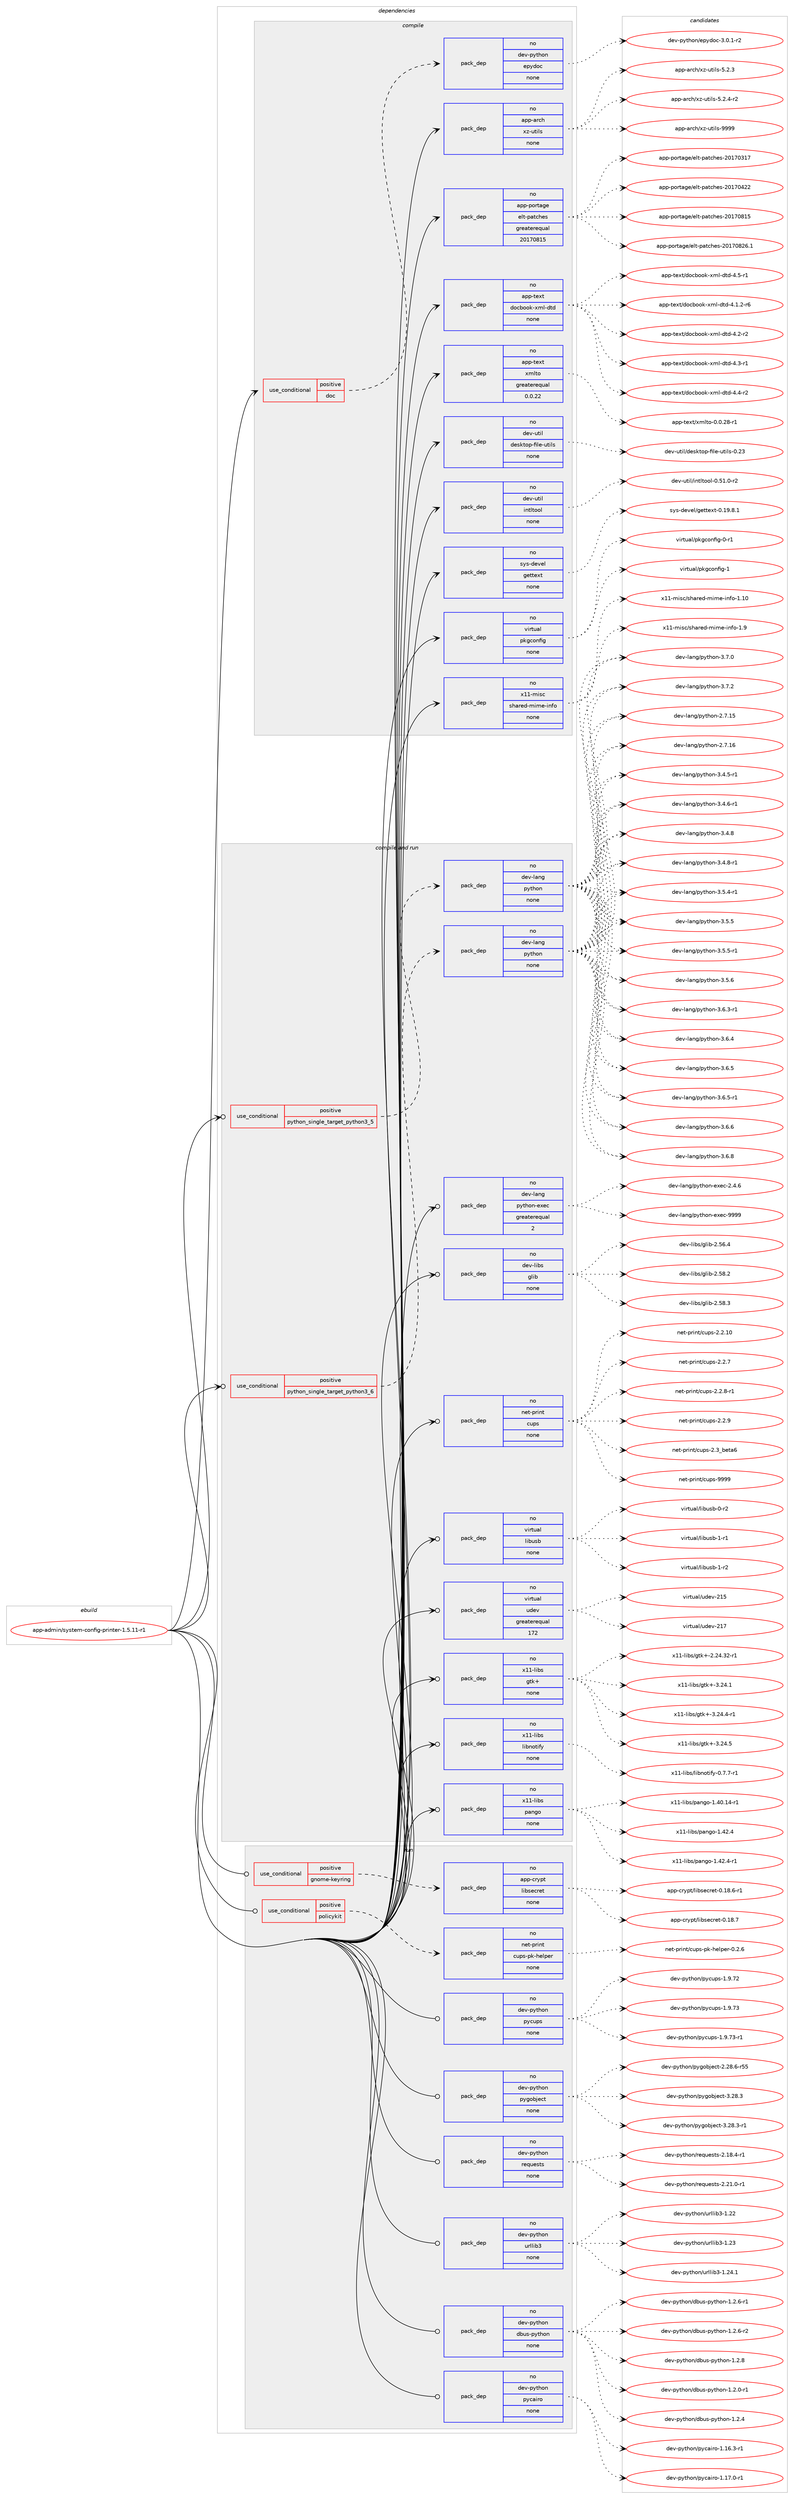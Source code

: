 digraph prolog {

# *************
# Graph options
# *************

newrank=true;
concentrate=true;
compound=true;
graph [rankdir=LR,fontname=Helvetica,fontsize=10,ranksep=1.5];#, ranksep=2.5, nodesep=0.2];
edge  [arrowhead=vee];
node  [fontname=Helvetica,fontsize=10];

# **********
# The ebuild
# **********

subgraph cluster_leftcol {
color=gray;
rank=same;
label=<<i>ebuild</i>>;
id [label="app-admin/system-config-printer-1.5.11-r1", color=red, width=4, href="../app-admin/system-config-printer-1.5.11-r1.svg"];
}

# ****************
# The dependencies
# ****************

subgraph cluster_midcol {
color=gray;
label=<<i>dependencies</i>>;
subgraph cluster_compile {
fillcolor="#eeeeee";
style=filled;
label=<<i>compile</i>>;
subgraph cond346171 {
dependency1269928 [label=<<TABLE BORDER="0" CELLBORDER="1" CELLSPACING="0" CELLPADDING="4"><TR><TD ROWSPAN="3" CELLPADDING="10">use_conditional</TD></TR><TR><TD>positive</TD></TR><TR><TD>doc</TD></TR></TABLE>>, shape=none, color=red];
subgraph pack904075 {
dependency1269929 [label=<<TABLE BORDER="0" CELLBORDER="1" CELLSPACING="0" CELLPADDING="4" WIDTH="220"><TR><TD ROWSPAN="6" CELLPADDING="30">pack_dep</TD></TR><TR><TD WIDTH="110">no</TD></TR><TR><TD>dev-python</TD></TR><TR><TD>epydoc</TD></TR><TR><TD>none</TD></TR><TR><TD></TD></TR></TABLE>>, shape=none, color=blue];
}
dependency1269928:e -> dependency1269929:w [weight=20,style="dashed",arrowhead="vee"];
}
id:e -> dependency1269928:w [weight=20,style="solid",arrowhead="vee"];
subgraph pack904076 {
dependency1269930 [label=<<TABLE BORDER="0" CELLBORDER="1" CELLSPACING="0" CELLPADDING="4" WIDTH="220"><TR><TD ROWSPAN="6" CELLPADDING="30">pack_dep</TD></TR><TR><TD WIDTH="110">no</TD></TR><TR><TD>app-arch</TD></TR><TR><TD>xz-utils</TD></TR><TR><TD>none</TD></TR><TR><TD></TD></TR></TABLE>>, shape=none, color=blue];
}
id:e -> dependency1269930:w [weight=20,style="solid",arrowhead="vee"];
subgraph pack904077 {
dependency1269931 [label=<<TABLE BORDER="0" CELLBORDER="1" CELLSPACING="0" CELLPADDING="4" WIDTH="220"><TR><TD ROWSPAN="6" CELLPADDING="30">pack_dep</TD></TR><TR><TD WIDTH="110">no</TD></TR><TR><TD>app-portage</TD></TR><TR><TD>elt-patches</TD></TR><TR><TD>greaterequal</TD></TR><TR><TD>20170815</TD></TR></TABLE>>, shape=none, color=blue];
}
id:e -> dependency1269931:w [weight=20,style="solid",arrowhead="vee"];
subgraph pack904078 {
dependency1269932 [label=<<TABLE BORDER="0" CELLBORDER="1" CELLSPACING="0" CELLPADDING="4" WIDTH="220"><TR><TD ROWSPAN="6" CELLPADDING="30">pack_dep</TD></TR><TR><TD WIDTH="110">no</TD></TR><TR><TD>app-text</TD></TR><TR><TD>docbook-xml-dtd</TD></TR><TR><TD>none</TD></TR><TR><TD></TD></TR></TABLE>>, shape=none, color=blue];
}
id:e -> dependency1269932:w [weight=20,style="solid",arrowhead="vee"];
subgraph pack904079 {
dependency1269933 [label=<<TABLE BORDER="0" CELLBORDER="1" CELLSPACING="0" CELLPADDING="4" WIDTH="220"><TR><TD ROWSPAN="6" CELLPADDING="30">pack_dep</TD></TR><TR><TD WIDTH="110">no</TD></TR><TR><TD>app-text</TD></TR><TR><TD>xmlto</TD></TR><TR><TD>greaterequal</TD></TR><TR><TD>0.0.22</TD></TR></TABLE>>, shape=none, color=blue];
}
id:e -> dependency1269933:w [weight=20,style="solid",arrowhead="vee"];
subgraph pack904080 {
dependency1269934 [label=<<TABLE BORDER="0" CELLBORDER="1" CELLSPACING="0" CELLPADDING="4" WIDTH="220"><TR><TD ROWSPAN="6" CELLPADDING="30">pack_dep</TD></TR><TR><TD WIDTH="110">no</TD></TR><TR><TD>dev-util</TD></TR><TR><TD>desktop-file-utils</TD></TR><TR><TD>none</TD></TR><TR><TD></TD></TR></TABLE>>, shape=none, color=blue];
}
id:e -> dependency1269934:w [weight=20,style="solid",arrowhead="vee"];
subgraph pack904081 {
dependency1269935 [label=<<TABLE BORDER="0" CELLBORDER="1" CELLSPACING="0" CELLPADDING="4" WIDTH="220"><TR><TD ROWSPAN="6" CELLPADDING="30">pack_dep</TD></TR><TR><TD WIDTH="110">no</TD></TR><TR><TD>dev-util</TD></TR><TR><TD>intltool</TD></TR><TR><TD>none</TD></TR><TR><TD></TD></TR></TABLE>>, shape=none, color=blue];
}
id:e -> dependency1269935:w [weight=20,style="solid",arrowhead="vee"];
subgraph pack904082 {
dependency1269936 [label=<<TABLE BORDER="0" CELLBORDER="1" CELLSPACING="0" CELLPADDING="4" WIDTH="220"><TR><TD ROWSPAN="6" CELLPADDING="30">pack_dep</TD></TR><TR><TD WIDTH="110">no</TD></TR><TR><TD>sys-devel</TD></TR><TR><TD>gettext</TD></TR><TR><TD>none</TD></TR><TR><TD></TD></TR></TABLE>>, shape=none, color=blue];
}
id:e -> dependency1269936:w [weight=20,style="solid",arrowhead="vee"];
subgraph pack904083 {
dependency1269937 [label=<<TABLE BORDER="0" CELLBORDER="1" CELLSPACING="0" CELLPADDING="4" WIDTH="220"><TR><TD ROWSPAN="6" CELLPADDING="30">pack_dep</TD></TR><TR><TD WIDTH="110">no</TD></TR><TR><TD>virtual</TD></TR><TR><TD>pkgconfig</TD></TR><TR><TD>none</TD></TR><TR><TD></TD></TR></TABLE>>, shape=none, color=blue];
}
id:e -> dependency1269937:w [weight=20,style="solid",arrowhead="vee"];
subgraph pack904084 {
dependency1269938 [label=<<TABLE BORDER="0" CELLBORDER="1" CELLSPACING="0" CELLPADDING="4" WIDTH="220"><TR><TD ROWSPAN="6" CELLPADDING="30">pack_dep</TD></TR><TR><TD WIDTH="110">no</TD></TR><TR><TD>x11-misc</TD></TR><TR><TD>shared-mime-info</TD></TR><TR><TD>none</TD></TR><TR><TD></TD></TR></TABLE>>, shape=none, color=blue];
}
id:e -> dependency1269938:w [weight=20,style="solid",arrowhead="vee"];
}
subgraph cluster_compileandrun {
fillcolor="#eeeeee";
style=filled;
label=<<i>compile and run</i>>;
subgraph cond346172 {
dependency1269939 [label=<<TABLE BORDER="0" CELLBORDER="1" CELLSPACING="0" CELLPADDING="4"><TR><TD ROWSPAN="3" CELLPADDING="10">use_conditional</TD></TR><TR><TD>positive</TD></TR><TR><TD>python_single_target_python3_5</TD></TR></TABLE>>, shape=none, color=red];
subgraph pack904085 {
dependency1269940 [label=<<TABLE BORDER="0" CELLBORDER="1" CELLSPACING="0" CELLPADDING="4" WIDTH="220"><TR><TD ROWSPAN="6" CELLPADDING="30">pack_dep</TD></TR><TR><TD WIDTH="110">no</TD></TR><TR><TD>dev-lang</TD></TR><TR><TD>python</TD></TR><TR><TD>none</TD></TR><TR><TD></TD></TR></TABLE>>, shape=none, color=blue];
}
dependency1269939:e -> dependency1269940:w [weight=20,style="dashed",arrowhead="vee"];
}
id:e -> dependency1269939:w [weight=20,style="solid",arrowhead="odotvee"];
subgraph cond346173 {
dependency1269941 [label=<<TABLE BORDER="0" CELLBORDER="1" CELLSPACING="0" CELLPADDING="4"><TR><TD ROWSPAN="3" CELLPADDING="10">use_conditional</TD></TR><TR><TD>positive</TD></TR><TR><TD>python_single_target_python3_6</TD></TR></TABLE>>, shape=none, color=red];
subgraph pack904086 {
dependency1269942 [label=<<TABLE BORDER="0" CELLBORDER="1" CELLSPACING="0" CELLPADDING="4" WIDTH="220"><TR><TD ROWSPAN="6" CELLPADDING="30">pack_dep</TD></TR><TR><TD WIDTH="110">no</TD></TR><TR><TD>dev-lang</TD></TR><TR><TD>python</TD></TR><TR><TD>none</TD></TR><TR><TD></TD></TR></TABLE>>, shape=none, color=blue];
}
dependency1269941:e -> dependency1269942:w [weight=20,style="dashed",arrowhead="vee"];
}
id:e -> dependency1269941:w [weight=20,style="solid",arrowhead="odotvee"];
subgraph pack904087 {
dependency1269943 [label=<<TABLE BORDER="0" CELLBORDER="1" CELLSPACING="0" CELLPADDING="4" WIDTH="220"><TR><TD ROWSPAN="6" CELLPADDING="30">pack_dep</TD></TR><TR><TD WIDTH="110">no</TD></TR><TR><TD>dev-lang</TD></TR><TR><TD>python-exec</TD></TR><TR><TD>greaterequal</TD></TR><TR><TD>2</TD></TR></TABLE>>, shape=none, color=blue];
}
id:e -> dependency1269943:w [weight=20,style="solid",arrowhead="odotvee"];
subgraph pack904088 {
dependency1269944 [label=<<TABLE BORDER="0" CELLBORDER="1" CELLSPACING="0" CELLPADDING="4" WIDTH="220"><TR><TD ROWSPAN="6" CELLPADDING="30">pack_dep</TD></TR><TR><TD WIDTH="110">no</TD></TR><TR><TD>dev-libs</TD></TR><TR><TD>glib</TD></TR><TR><TD>none</TD></TR><TR><TD></TD></TR></TABLE>>, shape=none, color=blue];
}
id:e -> dependency1269944:w [weight=20,style="solid",arrowhead="odotvee"];
subgraph pack904089 {
dependency1269945 [label=<<TABLE BORDER="0" CELLBORDER="1" CELLSPACING="0" CELLPADDING="4" WIDTH="220"><TR><TD ROWSPAN="6" CELLPADDING="30">pack_dep</TD></TR><TR><TD WIDTH="110">no</TD></TR><TR><TD>net-print</TD></TR><TR><TD>cups</TD></TR><TR><TD>none</TD></TR><TR><TD></TD></TR></TABLE>>, shape=none, color=blue];
}
id:e -> dependency1269945:w [weight=20,style="solid",arrowhead="odotvee"];
subgraph pack904090 {
dependency1269946 [label=<<TABLE BORDER="0" CELLBORDER="1" CELLSPACING="0" CELLPADDING="4" WIDTH="220"><TR><TD ROWSPAN="6" CELLPADDING="30">pack_dep</TD></TR><TR><TD WIDTH="110">no</TD></TR><TR><TD>virtual</TD></TR><TR><TD>libusb</TD></TR><TR><TD>none</TD></TR><TR><TD></TD></TR></TABLE>>, shape=none, color=blue];
}
id:e -> dependency1269946:w [weight=20,style="solid",arrowhead="odotvee"];
subgraph pack904091 {
dependency1269947 [label=<<TABLE BORDER="0" CELLBORDER="1" CELLSPACING="0" CELLPADDING="4" WIDTH="220"><TR><TD ROWSPAN="6" CELLPADDING="30">pack_dep</TD></TR><TR><TD WIDTH="110">no</TD></TR><TR><TD>virtual</TD></TR><TR><TD>udev</TD></TR><TR><TD>greaterequal</TD></TR><TR><TD>172</TD></TR></TABLE>>, shape=none, color=blue];
}
id:e -> dependency1269947:w [weight=20,style="solid",arrowhead="odotvee"];
subgraph pack904092 {
dependency1269948 [label=<<TABLE BORDER="0" CELLBORDER="1" CELLSPACING="0" CELLPADDING="4" WIDTH="220"><TR><TD ROWSPAN="6" CELLPADDING="30">pack_dep</TD></TR><TR><TD WIDTH="110">no</TD></TR><TR><TD>x11-libs</TD></TR><TR><TD>gtk+</TD></TR><TR><TD>none</TD></TR><TR><TD></TD></TR></TABLE>>, shape=none, color=blue];
}
id:e -> dependency1269948:w [weight=20,style="solid",arrowhead="odotvee"];
subgraph pack904093 {
dependency1269949 [label=<<TABLE BORDER="0" CELLBORDER="1" CELLSPACING="0" CELLPADDING="4" WIDTH="220"><TR><TD ROWSPAN="6" CELLPADDING="30">pack_dep</TD></TR><TR><TD WIDTH="110">no</TD></TR><TR><TD>x11-libs</TD></TR><TR><TD>libnotify</TD></TR><TR><TD>none</TD></TR><TR><TD></TD></TR></TABLE>>, shape=none, color=blue];
}
id:e -> dependency1269949:w [weight=20,style="solid",arrowhead="odotvee"];
subgraph pack904094 {
dependency1269950 [label=<<TABLE BORDER="0" CELLBORDER="1" CELLSPACING="0" CELLPADDING="4" WIDTH="220"><TR><TD ROWSPAN="6" CELLPADDING="30">pack_dep</TD></TR><TR><TD WIDTH="110">no</TD></TR><TR><TD>x11-libs</TD></TR><TR><TD>pango</TD></TR><TR><TD>none</TD></TR><TR><TD></TD></TR></TABLE>>, shape=none, color=blue];
}
id:e -> dependency1269950:w [weight=20,style="solid",arrowhead="odotvee"];
}
subgraph cluster_run {
fillcolor="#eeeeee";
style=filled;
label=<<i>run</i>>;
subgraph cond346174 {
dependency1269951 [label=<<TABLE BORDER="0" CELLBORDER="1" CELLSPACING="0" CELLPADDING="4"><TR><TD ROWSPAN="3" CELLPADDING="10">use_conditional</TD></TR><TR><TD>positive</TD></TR><TR><TD>gnome-keyring</TD></TR></TABLE>>, shape=none, color=red];
subgraph pack904095 {
dependency1269952 [label=<<TABLE BORDER="0" CELLBORDER="1" CELLSPACING="0" CELLPADDING="4" WIDTH="220"><TR><TD ROWSPAN="6" CELLPADDING="30">pack_dep</TD></TR><TR><TD WIDTH="110">no</TD></TR><TR><TD>app-crypt</TD></TR><TR><TD>libsecret</TD></TR><TR><TD>none</TD></TR><TR><TD></TD></TR></TABLE>>, shape=none, color=blue];
}
dependency1269951:e -> dependency1269952:w [weight=20,style="dashed",arrowhead="vee"];
}
id:e -> dependency1269951:w [weight=20,style="solid",arrowhead="odot"];
subgraph cond346175 {
dependency1269953 [label=<<TABLE BORDER="0" CELLBORDER="1" CELLSPACING="0" CELLPADDING="4"><TR><TD ROWSPAN="3" CELLPADDING="10">use_conditional</TD></TR><TR><TD>positive</TD></TR><TR><TD>policykit</TD></TR></TABLE>>, shape=none, color=red];
subgraph pack904096 {
dependency1269954 [label=<<TABLE BORDER="0" CELLBORDER="1" CELLSPACING="0" CELLPADDING="4" WIDTH="220"><TR><TD ROWSPAN="6" CELLPADDING="30">pack_dep</TD></TR><TR><TD WIDTH="110">no</TD></TR><TR><TD>net-print</TD></TR><TR><TD>cups-pk-helper</TD></TR><TR><TD>none</TD></TR><TR><TD></TD></TR></TABLE>>, shape=none, color=blue];
}
dependency1269953:e -> dependency1269954:w [weight=20,style="dashed",arrowhead="vee"];
}
id:e -> dependency1269953:w [weight=20,style="solid",arrowhead="odot"];
subgraph pack904097 {
dependency1269955 [label=<<TABLE BORDER="0" CELLBORDER="1" CELLSPACING="0" CELLPADDING="4" WIDTH="220"><TR><TD ROWSPAN="6" CELLPADDING="30">pack_dep</TD></TR><TR><TD WIDTH="110">no</TD></TR><TR><TD>dev-python</TD></TR><TR><TD>dbus-python</TD></TR><TR><TD>none</TD></TR><TR><TD></TD></TR></TABLE>>, shape=none, color=blue];
}
id:e -> dependency1269955:w [weight=20,style="solid",arrowhead="odot"];
subgraph pack904098 {
dependency1269956 [label=<<TABLE BORDER="0" CELLBORDER="1" CELLSPACING="0" CELLPADDING="4" WIDTH="220"><TR><TD ROWSPAN="6" CELLPADDING="30">pack_dep</TD></TR><TR><TD WIDTH="110">no</TD></TR><TR><TD>dev-python</TD></TR><TR><TD>pycairo</TD></TR><TR><TD>none</TD></TR><TR><TD></TD></TR></TABLE>>, shape=none, color=blue];
}
id:e -> dependency1269956:w [weight=20,style="solid",arrowhead="odot"];
subgraph pack904099 {
dependency1269957 [label=<<TABLE BORDER="0" CELLBORDER="1" CELLSPACING="0" CELLPADDING="4" WIDTH="220"><TR><TD ROWSPAN="6" CELLPADDING="30">pack_dep</TD></TR><TR><TD WIDTH="110">no</TD></TR><TR><TD>dev-python</TD></TR><TR><TD>pycups</TD></TR><TR><TD>none</TD></TR><TR><TD></TD></TR></TABLE>>, shape=none, color=blue];
}
id:e -> dependency1269957:w [weight=20,style="solid",arrowhead="odot"];
subgraph pack904100 {
dependency1269958 [label=<<TABLE BORDER="0" CELLBORDER="1" CELLSPACING="0" CELLPADDING="4" WIDTH="220"><TR><TD ROWSPAN="6" CELLPADDING="30">pack_dep</TD></TR><TR><TD WIDTH="110">no</TD></TR><TR><TD>dev-python</TD></TR><TR><TD>pygobject</TD></TR><TR><TD>none</TD></TR><TR><TD></TD></TR></TABLE>>, shape=none, color=blue];
}
id:e -> dependency1269958:w [weight=20,style="solid",arrowhead="odot"];
subgraph pack904101 {
dependency1269959 [label=<<TABLE BORDER="0" CELLBORDER="1" CELLSPACING="0" CELLPADDING="4" WIDTH="220"><TR><TD ROWSPAN="6" CELLPADDING="30">pack_dep</TD></TR><TR><TD WIDTH="110">no</TD></TR><TR><TD>dev-python</TD></TR><TR><TD>requests</TD></TR><TR><TD>none</TD></TR><TR><TD></TD></TR></TABLE>>, shape=none, color=blue];
}
id:e -> dependency1269959:w [weight=20,style="solid",arrowhead="odot"];
subgraph pack904102 {
dependency1269960 [label=<<TABLE BORDER="0" CELLBORDER="1" CELLSPACING="0" CELLPADDING="4" WIDTH="220"><TR><TD ROWSPAN="6" CELLPADDING="30">pack_dep</TD></TR><TR><TD WIDTH="110">no</TD></TR><TR><TD>dev-python</TD></TR><TR><TD>urllib3</TD></TR><TR><TD>none</TD></TR><TR><TD></TD></TR></TABLE>>, shape=none, color=blue];
}
id:e -> dependency1269960:w [weight=20,style="solid",arrowhead="odot"];
}
}

# **************
# The candidates
# **************

subgraph cluster_choices {
rank=same;
color=gray;
label=<<i>candidates</i>>;

subgraph choice904075 {
color=black;
nodesep=1;
choice1001011184511212111610411111047101112121100111994551464846494511450 [label="dev-python/epydoc-3.0.1-r2", color=red, width=4,href="../dev-python/epydoc-3.0.1-r2.svg"];
dependency1269929:e -> choice1001011184511212111610411111047101112121100111994551464846494511450:w [style=dotted,weight="100"];
}
subgraph choice904076 {
color=black;
nodesep=1;
choice971121124597114991044712012245117116105108115455346504651 [label="app-arch/xz-utils-5.2.3", color=red, width=4,href="../app-arch/xz-utils-5.2.3.svg"];
choice9711211245971149910447120122451171161051081154553465046524511450 [label="app-arch/xz-utils-5.2.4-r2", color=red, width=4,href="../app-arch/xz-utils-5.2.4-r2.svg"];
choice9711211245971149910447120122451171161051081154557575757 [label="app-arch/xz-utils-9999", color=red, width=4,href="../app-arch/xz-utils-9999.svg"];
dependency1269930:e -> choice971121124597114991044712012245117116105108115455346504651:w [style=dotted,weight="100"];
dependency1269930:e -> choice9711211245971149910447120122451171161051081154553465046524511450:w [style=dotted,weight="100"];
dependency1269930:e -> choice9711211245971149910447120122451171161051081154557575757:w [style=dotted,weight="100"];
}
subgraph choice904077 {
color=black;
nodesep=1;
choice97112112451121111141169710310147101108116451129711699104101115455048495548514955 [label="app-portage/elt-patches-20170317", color=red, width=4,href="../app-portage/elt-patches-20170317.svg"];
choice97112112451121111141169710310147101108116451129711699104101115455048495548525050 [label="app-portage/elt-patches-20170422", color=red, width=4,href="../app-portage/elt-patches-20170422.svg"];
choice97112112451121111141169710310147101108116451129711699104101115455048495548564953 [label="app-portage/elt-patches-20170815", color=red, width=4,href="../app-portage/elt-patches-20170815.svg"];
choice971121124511211111411697103101471011081164511297116991041011154550484955485650544649 [label="app-portage/elt-patches-20170826.1", color=red, width=4,href="../app-portage/elt-patches-20170826.1.svg"];
dependency1269931:e -> choice97112112451121111141169710310147101108116451129711699104101115455048495548514955:w [style=dotted,weight="100"];
dependency1269931:e -> choice97112112451121111141169710310147101108116451129711699104101115455048495548525050:w [style=dotted,weight="100"];
dependency1269931:e -> choice97112112451121111141169710310147101108116451129711699104101115455048495548564953:w [style=dotted,weight="100"];
dependency1269931:e -> choice971121124511211111411697103101471011081164511297116991041011154550484955485650544649:w [style=dotted,weight="100"];
}
subgraph choice904078 {
color=black;
nodesep=1;
choice971121124511610112011647100111999811111110745120109108451001161004552464946504511454 [label="app-text/docbook-xml-dtd-4.1.2-r6", color=red, width=4,href="../app-text/docbook-xml-dtd-4.1.2-r6.svg"];
choice97112112451161011201164710011199981111111074512010910845100116100455246504511450 [label="app-text/docbook-xml-dtd-4.2-r2", color=red, width=4,href="../app-text/docbook-xml-dtd-4.2-r2.svg"];
choice97112112451161011201164710011199981111111074512010910845100116100455246514511449 [label="app-text/docbook-xml-dtd-4.3-r1", color=red, width=4,href="../app-text/docbook-xml-dtd-4.3-r1.svg"];
choice97112112451161011201164710011199981111111074512010910845100116100455246524511450 [label="app-text/docbook-xml-dtd-4.4-r2", color=red, width=4,href="../app-text/docbook-xml-dtd-4.4-r2.svg"];
choice97112112451161011201164710011199981111111074512010910845100116100455246534511449 [label="app-text/docbook-xml-dtd-4.5-r1", color=red, width=4,href="../app-text/docbook-xml-dtd-4.5-r1.svg"];
dependency1269932:e -> choice971121124511610112011647100111999811111110745120109108451001161004552464946504511454:w [style=dotted,weight="100"];
dependency1269932:e -> choice97112112451161011201164710011199981111111074512010910845100116100455246504511450:w [style=dotted,weight="100"];
dependency1269932:e -> choice97112112451161011201164710011199981111111074512010910845100116100455246514511449:w [style=dotted,weight="100"];
dependency1269932:e -> choice97112112451161011201164710011199981111111074512010910845100116100455246524511450:w [style=dotted,weight="100"];
dependency1269932:e -> choice97112112451161011201164710011199981111111074512010910845100116100455246534511449:w [style=dotted,weight="100"];
}
subgraph choice904079 {
color=black;
nodesep=1;
choice971121124511610112011647120109108116111454846484650564511449 [label="app-text/xmlto-0.0.28-r1", color=red, width=4,href="../app-text/xmlto-0.0.28-r1.svg"];
dependency1269933:e -> choice971121124511610112011647120109108116111454846484650564511449:w [style=dotted,weight="100"];
}
subgraph choice904080 {
color=black;
nodesep=1;
choice100101118451171161051084710010111510711611111245102105108101451171161051081154548465051 [label="dev-util/desktop-file-utils-0.23", color=red, width=4,href="../dev-util/desktop-file-utils-0.23.svg"];
dependency1269934:e -> choice100101118451171161051084710010111510711611111245102105108101451171161051081154548465051:w [style=dotted,weight="100"];
}
subgraph choice904081 {
color=black;
nodesep=1;
choice1001011184511711610510847105110116108116111111108454846534946484511450 [label="dev-util/intltool-0.51.0-r2", color=red, width=4,href="../dev-util/intltool-0.51.0-r2.svg"];
dependency1269935:e -> choice1001011184511711610510847105110116108116111111108454846534946484511450:w [style=dotted,weight="100"];
}
subgraph choice904082 {
color=black;
nodesep=1;
choice1151211154510010111810110847103101116116101120116454846495746564649 [label="sys-devel/gettext-0.19.8.1", color=red, width=4,href="../sys-devel/gettext-0.19.8.1.svg"];
dependency1269936:e -> choice1151211154510010111810110847103101116116101120116454846495746564649:w [style=dotted,weight="100"];
}
subgraph choice904083 {
color=black;
nodesep=1;
choice11810511411611797108471121071039911111010210510345484511449 [label="virtual/pkgconfig-0-r1", color=red, width=4,href="../virtual/pkgconfig-0-r1.svg"];
choice1181051141161179710847112107103991111101021051034549 [label="virtual/pkgconfig-1", color=red, width=4,href="../virtual/pkgconfig-1.svg"];
dependency1269937:e -> choice11810511411611797108471121071039911111010210510345484511449:w [style=dotted,weight="100"];
dependency1269937:e -> choice1181051141161179710847112107103991111101021051034549:w [style=dotted,weight="100"];
}
subgraph choice904084 {
color=black;
nodesep=1;
choice12049494510910511599471151049711410110045109105109101451051101021114549464948 [label="x11-misc/shared-mime-info-1.10", color=red, width=4,href="../x11-misc/shared-mime-info-1.10.svg"];
choice120494945109105115994711510497114101100451091051091014510511010211145494657 [label="x11-misc/shared-mime-info-1.9", color=red, width=4,href="../x11-misc/shared-mime-info-1.9.svg"];
dependency1269938:e -> choice12049494510910511599471151049711410110045109105109101451051101021114549464948:w [style=dotted,weight="100"];
dependency1269938:e -> choice120494945109105115994711510497114101100451091051091014510511010211145494657:w [style=dotted,weight="100"];
}
subgraph choice904085 {
color=black;
nodesep=1;
choice10010111845108971101034711212111610411111045504655464953 [label="dev-lang/python-2.7.15", color=red, width=4,href="../dev-lang/python-2.7.15.svg"];
choice10010111845108971101034711212111610411111045504655464954 [label="dev-lang/python-2.7.16", color=red, width=4,href="../dev-lang/python-2.7.16.svg"];
choice1001011184510897110103471121211161041111104551465246534511449 [label="dev-lang/python-3.4.5-r1", color=red, width=4,href="../dev-lang/python-3.4.5-r1.svg"];
choice1001011184510897110103471121211161041111104551465246544511449 [label="dev-lang/python-3.4.6-r1", color=red, width=4,href="../dev-lang/python-3.4.6-r1.svg"];
choice100101118451089711010347112121116104111110455146524656 [label="dev-lang/python-3.4.8", color=red, width=4,href="../dev-lang/python-3.4.8.svg"];
choice1001011184510897110103471121211161041111104551465246564511449 [label="dev-lang/python-3.4.8-r1", color=red, width=4,href="../dev-lang/python-3.4.8-r1.svg"];
choice1001011184510897110103471121211161041111104551465346524511449 [label="dev-lang/python-3.5.4-r1", color=red, width=4,href="../dev-lang/python-3.5.4-r1.svg"];
choice100101118451089711010347112121116104111110455146534653 [label="dev-lang/python-3.5.5", color=red, width=4,href="../dev-lang/python-3.5.5.svg"];
choice1001011184510897110103471121211161041111104551465346534511449 [label="dev-lang/python-3.5.5-r1", color=red, width=4,href="../dev-lang/python-3.5.5-r1.svg"];
choice100101118451089711010347112121116104111110455146534654 [label="dev-lang/python-3.5.6", color=red, width=4,href="../dev-lang/python-3.5.6.svg"];
choice1001011184510897110103471121211161041111104551465446514511449 [label="dev-lang/python-3.6.3-r1", color=red, width=4,href="../dev-lang/python-3.6.3-r1.svg"];
choice100101118451089711010347112121116104111110455146544652 [label="dev-lang/python-3.6.4", color=red, width=4,href="../dev-lang/python-3.6.4.svg"];
choice100101118451089711010347112121116104111110455146544653 [label="dev-lang/python-3.6.5", color=red, width=4,href="../dev-lang/python-3.6.5.svg"];
choice1001011184510897110103471121211161041111104551465446534511449 [label="dev-lang/python-3.6.5-r1", color=red, width=4,href="../dev-lang/python-3.6.5-r1.svg"];
choice100101118451089711010347112121116104111110455146544654 [label="dev-lang/python-3.6.6", color=red, width=4,href="../dev-lang/python-3.6.6.svg"];
choice100101118451089711010347112121116104111110455146544656 [label="dev-lang/python-3.6.8", color=red, width=4,href="../dev-lang/python-3.6.8.svg"];
choice100101118451089711010347112121116104111110455146554648 [label="dev-lang/python-3.7.0", color=red, width=4,href="../dev-lang/python-3.7.0.svg"];
choice100101118451089711010347112121116104111110455146554650 [label="dev-lang/python-3.7.2", color=red, width=4,href="../dev-lang/python-3.7.2.svg"];
dependency1269940:e -> choice10010111845108971101034711212111610411111045504655464953:w [style=dotted,weight="100"];
dependency1269940:e -> choice10010111845108971101034711212111610411111045504655464954:w [style=dotted,weight="100"];
dependency1269940:e -> choice1001011184510897110103471121211161041111104551465246534511449:w [style=dotted,weight="100"];
dependency1269940:e -> choice1001011184510897110103471121211161041111104551465246544511449:w [style=dotted,weight="100"];
dependency1269940:e -> choice100101118451089711010347112121116104111110455146524656:w [style=dotted,weight="100"];
dependency1269940:e -> choice1001011184510897110103471121211161041111104551465246564511449:w [style=dotted,weight="100"];
dependency1269940:e -> choice1001011184510897110103471121211161041111104551465346524511449:w [style=dotted,weight="100"];
dependency1269940:e -> choice100101118451089711010347112121116104111110455146534653:w [style=dotted,weight="100"];
dependency1269940:e -> choice1001011184510897110103471121211161041111104551465346534511449:w [style=dotted,weight="100"];
dependency1269940:e -> choice100101118451089711010347112121116104111110455146534654:w [style=dotted,weight="100"];
dependency1269940:e -> choice1001011184510897110103471121211161041111104551465446514511449:w [style=dotted,weight="100"];
dependency1269940:e -> choice100101118451089711010347112121116104111110455146544652:w [style=dotted,weight="100"];
dependency1269940:e -> choice100101118451089711010347112121116104111110455146544653:w [style=dotted,weight="100"];
dependency1269940:e -> choice1001011184510897110103471121211161041111104551465446534511449:w [style=dotted,weight="100"];
dependency1269940:e -> choice100101118451089711010347112121116104111110455146544654:w [style=dotted,weight="100"];
dependency1269940:e -> choice100101118451089711010347112121116104111110455146544656:w [style=dotted,weight="100"];
dependency1269940:e -> choice100101118451089711010347112121116104111110455146554648:w [style=dotted,weight="100"];
dependency1269940:e -> choice100101118451089711010347112121116104111110455146554650:w [style=dotted,weight="100"];
}
subgraph choice904086 {
color=black;
nodesep=1;
choice10010111845108971101034711212111610411111045504655464953 [label="dev-lang/python-2.7.15", color=red, width=4,href="../dev-lang/python-2.7.15.svg"];
choice10010111845108971101034711212111610411111045504655464954 [label="dev-lang/python-2.7.16", color=red, width=4,href="../dev-lang/python-2.7.16.svg"];
choice1001011184510897110103471121211161041111104551465246534511449 [label="dev-lang/python-3.4.5-r1", color=red, width=4,href="../dev-lang/python-3.4.5-r1.svg"];
choice1001011184510897110103471121211161041111104551465246544511449 [label="dev-lang/python-3.4.6-r1", color=red, width=4,href="../dev-lang/python-3.4.6-r1.svg"];
choice100101118451089711010347112121116104111110455146524656 [label="dev-lang/python-3.4.8", color=red, width=4,href="../dev-lang/python-3.4.8.svg"];
choice1001011184510897110103471121211161041111104551465246564511449 [label="dev-lang/python-3.4.8-r1", color=red, width=4,href="../dev-lang/python-3.4.8-r1.svg"];
choice1001011184510897110103471121211161041111104551465346524511449 [label="dev-lang/python-3.5.4-r1", color=red, width=4,href="../dev-lang/python-3.5.4-r1.svg"];
choice100101118451089711010347112121116104111110455146534653 [label="dev-lang/python-3.5.5", color=red, width=4,href="../dev-lang/python-3.5.5.svg"];
choice1001011184510897110103471121211161041111104551465346534511449 [label="dev-lang/python-3.5.5-r1", color=red, width=4,href="../dev-lang/python-3.5.5-r1.svg"];
choice100101118451089711010347112121116104111110455146534654 [label="dev-lang/python-3.5.6", color=red, width=4,href="../dev-lang/python-3.5.6.svg"];
choice1001011184510897110103471121211161041111104551465446514511449 [label="dev-lang/python-3.6.3-r1", color=red, width=4,href="../dev-lang/python-3.6.3-r1.svg"];
choice100101118451089711010347112121116104111110455146544652 [label="dev-lang/python-3.6.4", color=red, width=4,href="../dev-lang/python-3.6.4.svg"];
choice100101118451089711010347112121116104111110455146544653 [label="dev-lang/python-3.6.5", color=red, width=4,href="../dev-lang/python-3.6.5.svg"];
choice1001011184510897110103471121211161041111104551465446534511449 [label="dev-lang/python-3.6.5-r1", color=red, width=4,href="../dev-lang/python-3.6.5-r1.svg"];
choice100101118451089711010347112121116104111110455146544654 [label="dev-lang/python-3.6.6", color=red, width=4,href="../dev-lang/python-3.6.6.svg"];
choice100101118451089711010347112121116104111110455146544656 [label="dev-lang/python-3.6.8", color=red, width=4,href="../dev-lang/python-3.6.8.svg"];
choice100101118451089711010347112121116104111110455146554648 [label="dev-lang/python-3.7.0", color=red, width=4,href="../dev-lang/python-3.7.0.svg"];
choice100101118451089711010347112121116104111110455146554650 [label="dev-lang/python-3.7.2", color=red, width=4,href="../dev-lang/python-3.7.2.svg"];
dependency1269942:e -> choice10010111845108971101034711212111610411111045504655464953:w [style=dotted,weight="100"];
dependency1269942:e -> choice10010111845108971101034711212111610411111045504655464954:w [style=dotted,weight="100"];
dependency1269942:e -> choice1001011184510897110103471121211161041111104551465246534511449:w [style=dotted,weight="100"];
dependency1269942:e -> choice1001011184510897110103471121211161041111104551465246544511449:w [style=dotted,weight="100"];
dependency1269942:e -> choice100101118451089711010347112121116104111110455146524656:w [style=dotted,weight="100"];
dependency1269942:e -> choice1001011184510897110103471121211161041111104551465246564511449:w [style=dotted,weight="100"];
dependency1269942:e -> choice1001011184510897110103471121211161041111104551465346524511449:w [style=dotted,weight="100"];
dependency1269942:e -> choice100101118451089711010347112121116104111110455146534653:w [style=dotted,weight="100"];
dependency1269942:e -> choice1001011184510897110103471121211161041111104551465346534511449:w [style=dotted,weight="100"];
dependency1269942:e -> choice100101118451089711010347112121116104111110455146534654:w [style=dotted,weight="100"];
dependency1269942:e -> choice1001011184510897110103471121211161041111104551465446514511449:w [style=dotted,weight="100"];
dependency1269942:e -> choice100101118451089711010347112121116104111110455146544652:w [style=dotted,weight="100"];
dependency1269942:e -> choice100101118451089711010347112121116104111110455146544653:w [style=dotted,weight="100"];
dependency1269942:e -> choice1001011184510897110103471121211161041111104551465446534511449:w [style=dotted,weight="100"];
dependency1269942:e -> choice100101118451089711010347112121116104111110455146544654:w [style=dotted,weight="100"];
dependency1269942:e -> choice100101118451089711010347112121116104111110455146544656:w [style=dotted,weight="100"];
dependency1269942:e -> choice100101118451089711010347112121116104111110455146554648:w [style=dotted,weight="100"];
dependency1269942:e -> choice100101118451089711010347112121116104111110455146554650:w [style=dotted,weight="100"];
}
subgraph choice904087 {
color=black;
nodesep=1;
choice1001011184510897110103471121211161041111104510112010199455046524654 [label="dev-lang/python-exec-2.4.6", color=red, width=4,href="../dev-lang/python-exec-2.4.6.svg"];
choice10010111845108971101034711212111610411111045101120101994557575757 [label="dev-lang/python-exec-9999", color=red, width=4,href="../dev-lang/python-exec-9999.svg"];
dependency1269943:e -> choice1001011184510897110103471121211161041111104510112010199455046524654:w [style=dotted,weight="100"];
dependency1269943:e -> choice10010111845108971101034711212111610411111045101120101994557575757:w [style=dotted,weight="100"];
}
subgraph choice904088 {
color=black;
nodesep=1;
choice1001011184510810598115471031081059845504653544652 [label="dev-libs/glib-2.56.4", color=red, width=4,href="../dev-libs/glib-2.56.4.svg"];
choice1001011184510810598115471031081059845504653564650 [label="dev-libs/glib-2.58.2", color=red, width=4,href="../dev-libs/glib-2.58.2.svg"];
choice1001011184510810598115471031081059845504653564651 [label="dev-libs/glib-2.58.3", color=red, width=4,href="../dev-libs/glib-2.58.3.svg"];
dependency1269944:e -> choice1001011184510810598115471031081059845504653544652:w [style=dotted,weight="100"];
dependency1269944:e -> choice1001011184510810598115471031081059845504653564650:w [style=dotted,weight="100"];
dependency1269944:e -> choice1001011184510810598115471031081059845504653564651:w [style=dotted,weight="100"];
}
subgraph choice904089 {
color=black;
nodesep=1;
choice11010111645112114105110116479911711211545504650464948 [label="net-print/cups-2.2.10", color=red, width=4,href="../net-print/cups-2.2.10.svg"];
choice110101116451121141051101164799117112115455046504655 [label="net-print/cups-2.2.7", color=red, width=4,href="../net-print/cups-2.2.7.svg"];
choice1101011164511211410511011647991171121154550465046564511449 [label="net-print/cups-2.2.8-r1", color=red, width=4,href="../net-print/cups-2.2.8-r1.svg"];
choice110101116451121141051101164799117112115455046504657 [label="net-print/cups-2.2.9", color=red, width=4,href="../net-print/cups-2.2.9.svg"];
choice1101011164511211410511011647991171121154550465195981011169754 [label="net-print/cups-2.3_beta6", color=red, width=4,href="../net-print/cups-2.3_beta6.svg"];
choice1101011164511211410511011647991171121154557575757 [label="net-print/cups-9999", color=red, width=4,href="../net-print/cups-9999.svg"];
dependency1269945:e -> choice11010111645112114105110116479911711211545504650464948:w [style=dotted,weight="100"];
dependency1269945:e -> choice110101116451121141051101164799117112115455046504655:w [style=dotted,weight="100"];
dependency1269945:e -> choice1101011164511211410511011647991171121154550465046564511449:w [style=dotted,weight="100"];
dependency1269945:e -> choice110101116451121141051101164799117112115455046504657:w [style=dotted,weight="100"];
dependency1269945:e -> choice1101011164511211410511011647991171121154550465195981011169754:w [style=dotted,weight="100"];
dependency1269945:e -> choice1101011164511211410511011647991171121154557575757:w [style=dotted,weight="100"];
}
subgraph choice904090 {
color=black;
nodesep=1;
choice1181051141161179710847108105981171159845484511450 [label="virtual/libusb-0-r2", color=red, width=4,href="../virtual/libusb-0-r2.svg"];
choice1181051141161179710847108105981171159845494511449 [label="virtual/libusb-1-r1", color=red, width=4,href="../virtual/libusb-1-r1.svg"];
choice1181051141161179710847108105981171159845494511450 [label="virtual/libusb-1-r2", color=red, width=4,href="../virtual/libusb-1-r2.svg"];
dependency1269946:e -> choice1181051141161179710847108105981171159845484511450:w [style=dotted,weight="100"];
dependency1269946:e -> choice1181051141161179710847108105981171159845494511449:w [style=dotted,weight="100"];
dependency1269946:e -> choice1181051141161179710847108105981171159845494511450:w [style=dotted,weight="100"];
}
subgraph choice904091 {
color=black;
nodesep=1;
choice118105114116117971084711710010111845504953 [label="virtual/udev-215", color=red, width=4,href="../virtual/udev-215.svg"];
choice118105114116117971084711710010111845504955 [label="virtual/udev-217", color=red, width=4,href="../virtual/udev-217.svg"];
dependency1269947:e -> choice118105114116117971084711710010111845504953:w [style=dotted,weight="100"];
dependency1269947:e -> choice118105114116117971084711710010111845504955:w [style=dotted,weight="100"];
}
subgraph choice904092 {
color=black;
nodesep=1;
choice12049494510810598115471031161074345504650524651504511449 [label="x11-libs/gtk+-2.24.32-r1", color=red, width=4,href="../x11-libs/gtk+-2.24.32-r1.svg"];
choice12049494510810598115471031161074345514650524649 [label="x11-libs/gtk+-3.24.1", color=red, width=4,href="../x11-libs/gtk+-3.24.1.svg"];
choice120494945108105981154710311610743455146505246524511449 [label="x11-libs/gtk+-3.24.4-r1", color=red, width=4,href="../x11-libs/gtk+-3.24.4-r1.svg"];
choice12049494510810598115471031161074345514650524653 [label="x11-libs/gtk+-3.24.5", color=red, width=4,href="../x11-libs/gtk+-3.24.5.svg"];
dependency1269948:e -> choice12049494510810598115471031161074345504650524651504511449:w [style=dotted,weight="100"];
dependency1269948:e -> choice12049494510810598115471031161074345514650524649:w [style=dotted,weight="100"];
dependency1269948:e -> choice120494945108105981154710311610743455146505246524511449:w [style=dotted,weight="100"];
dependency1269948:e -> choice12049494510810598115471031161074345514650524653:w [style=dotted,weight="100"];
}
subgraph choice904093 {
color=black;
nodesep=1;
choice1204949451081059811547108105981101111161051021214548465546554511449 [label="x11-libs/libnotify-0.7.7-r1", color=red, width=4,href="../x11-libs/libnotify-0.7.7-r1.svg"];
dependency1269949:e -> choice1204949451081059811547108105981101111161051021214548465546554511449:w [style=dotted,weight="100"];
}
subgraph choice904094 {
color=black;
nodesep=1;
choice12049494510810598115471129711010311145494652484649524511449 [label="x11-libs/pango-1.40.14-r1", color=red, width=4,href="../x11-libs/pango-1.40.14-r1.svg"];
choice12049494510810598115471129711010311145494652504652 [label="x11-libs/pango-1.42.4", color=red, width=4,href="../x11-libs/pango-1.42.4.svg"];
choice120494945108105981154711297110103111454946525046524511449 [label="x11-libs/pango-1.42.4-r1", color=red, width=4,href="../x11-libs/pango-1.42.4-r1.svg"];
dependency1269950:e -> choice12049494510810598115471129711010311145494652484649524511449:w [style=dotted,weight="100"];
dependency1269950:e -> choice12049494510810598115471129711010311145494652504652:w [style=dotted,weight="100"];
dependency1269950:e -> choice120494945108105981154711297110103111454946525046524511449:w [style=dotted,weight="100"];
}
subgraph choice904095 {
color=black;
nodesep=1;
choice971121124599114121112116471081059811510199114101116454846495646544511449 [label="app-crypt/libsecret-0.18.6-r1", color=red, width=4,href="../app-crypt/libsecret-0.18.6-r1.svg"];
choice97112112459911412111211647108105981151019911410111645484649564655 [label="app-crypt/libsecret-0.18.7", color=red, width=4,href="../app-crypt/libsecret-0.18.7.svg"];
dependency1269952:e -> choice971121124599114121112116471081059811510199114101116454846495646544511449:w [style=dotted,weight="100"];
dependency1269952:e -> choice97112112459911412111211647108105981151019911410111645484649564655:w [style=dotted,weight="100"];
}
subgraph choice904096 {
color=black;
nodesep=1;
choice1101011164511211410511011647991171121154511210745104101108112101114454846504654 [label="net-print/cups-pk-helper-0.2.6", color=red, width=4,href="../net-print/cups-pk-helper-0.2.6.svg"];
dependency1269954:e -> choice1101011164511211410511011647991171121154511210745104101108112101114454846504654:w [style=dotted,weight="100"];
}
subgraph choice904097 {
color=black;
nodesep=1;
choice100101118451121211161041111104710098117115451121211161041111104549465046484511449 [label="dev-python/dbus-python-1.2.0-r1", color=red, width=4,href="../dev-python/dbus-python-1.2.0-r1.svg"];
choice10010111845112121116104111110471009811711545112121116104111110454946504652 [label="dev-python/dbus-python-1.2.4", color=red, width=4,href="../dev-python/dbus-python-1.2.4.svg"];
choice100101118451121211161041111104710098117115451121211161041111104549465046544511449 [label="dev-python/dbus-python-1.2.6-r1", color=red, width=4,href="../dev-python/dbus-python-1.2.6-r1.svg"];
choice100101118451121211161041111104710098117115451121211161041111104549465046544511450 [label="dev-python/dbus-python-1.2.6-r2", color=red, width=4,href="../dev-python/dbus-python-1.2.6-r2.svg"];
choice10010111845112121116104111110471009811711545112121116104111110454946504656 [label="dev-python/dbus-python-1.2.8", color=red, width=4,href="../dev-python/dbus-python-1.2.8.svg"];
dependency1269955:e -> choice100101118451121211161041111104710098117115451121211161041111104549465046484511449:w [style=dotted,weight="100"];
dependency1269955:e -> choice10010111845112121116104111110471009811711545112121116104111110454946504652:w [style=dotted,weight="100"];
dependency1269955:e -> choice100101118451121211161041111104710098117115451121211161041111104549465046544511449:w [style=dotted,weight="100"];
dependency1269955:e -> choice100101118451121211161041111104710098117115451121211161041111104549465046544511450:w [style=dotted,weight="100"];
dependency1269955:e -> choice10010111845112121116104111110471009811711545112121116104111110454946504656:w [style=dotted,weight="100"];
}
subgraph choice904098 {
color=black;
nodesep=1;
choice10010111845112121116104111110471121219997105114111454946495446514511449 [label="dev-python/pycairo-1.16.3-r1", color=red, width=4,href="../dev-python/pycairo-1.16.3-r1.svg"];
choice10010111845112121116104111110471121219997105114111454946495546484511449 [label="dev-python/pycairo-1.17.0-r1", color=red, width=4,href="../dev-python/pycairo-1.17.0-r1.svg"];
dependency1269956:e -> choice10010111845112121116104111110471121219997105114111454946495446514511449:w [style=dotted,weight="100"];
dependency1269956:e -> choice10010111845112121116104111110471121219997105114111454946495546484511449:w [style=dotted,weight="100"];
}
subgraph choice904099 {
color=black;
nodesep=1;
choice10010111845112121116104111110471121219911711211545494657465550 [label="dev-python/pycups-1.9.72", color=red, width=4,href="../dev-python/pycups-1.9.72.svg"];
choice10010111845112121116104111110471121219911711211545494657465551 [label="dev-python/pycups-1.9.73", color=red, width=4,href="../dev-python/pycups-1.9.73.svg"];
choice100101118451121211161041111104711212199117112115454946574655514511449 [label="dev-python/pycups-1.9.73-r1", color=red, width=4,href="../dev-python/pycups-1.9.73-r1.svg"];
dependency1269957:e -> choice10010111845112121116104111110471121219911711211545494657465550:w [style=dotted,weight="100"];
dependency1269957:e -> choice10010111845112121116104111110471121219911711211545494657465551:w [style=dotted,weight="100"];
dependency1269957:e -> choice100101118451121211161041111104711212199117112115454946574655514511449:w [style=dotted,weight="100"];
}
subgraph choice904100 {
color=black;
nodesep=1;
choice1001011184511212111610411111047112121103111981061019911645504650564654451145353 [label="dev-python/pygobject-2.28.6-r55", color=red, width=4,href="../dev-python/pygobject-2.28.6-r55.svg"];
choice1001011184511212111610411111047112121103111981061019911645514650564651 [label="dev-python/pygobject-3.28.3", color=red, width=4,href="../dev-python/pygobject-3.28.3.svg"];
choice10010111845112121116104111110471121211031119810610199116455146505646514511449 [label="dev-python/pygobject-3.28.3-r1", color=red, width=4,href="../dev-python/pygobject-3.28.3-r1.svg"];
dependency1269958:e -> choice1001011184511212111610411111047112121103111981061019911645504650564654451145353:w [style=dotted,weight="100"];
dependency1269958:e -> choice1001011184511212111610411111047112121103111981061019911645514650564651:w [style=dotted,weight="100"];
dependency1269958:e -> choice10010111845112121116104111110471121211031119810610199116455146505646514511449:w [style=dotted,weight="100"];
}
subgraph choice904101 {
color=black;
nodesep=1;
choice1001011184511212111610411111047114101113117101115116115455046495646524511449 [label="dev-python/requests-2.18.4-r1", color=red, width=4,href="../dev-python/requests-2.18.4-r1.svg"];
choice1001011184511212111610411111047114101113117101115116115455046504946484511449 [label="dev-python/requests-2.21.0-r1", color=red, width=4,href="../dev-python/requests-2.21.0-r1.svg"];
dependency1269959:e -> choice1001011184511212111610411111047114101113117101115116115455046495646524511449:w [style=dotted,weight="100"];
dependency1269959:e -> choice1001011184511212111610411111047114101113117101115116115455046504946484511449:w [style=dotted,weight="100"];
}
subgraph choice904102 {
color=black;
nodesep=1;
choice100101118451121211161041111104711711410810810598514549465050 [label="dev-python/urllib3-1.22", color=red, width=4,href="../dev-python/urllib3-1.22.svg"];
choice100101118451121211161041111104711711410810810598514549465051 [label="dev-python/urllib3-1.23", color=red, width=4,href="../dev-python/urllib3-1.23.svg"];
choice1001011184511212111610411111047117114108108105985145494650524649 [label="dev-python/urllib3-1.24.1", color=red, width=4,href="../dev-python/urllib3-1.24.1.svg"];
dependency1269960:e -> choice100101118451121211161041111104711711410810810598514549465050:w [style=dotted,weight="100"];
dependency1269960:e -> choice100101118451121211161041111104711711410810810598514549465051:w [style=dotted,weight="100"];
dependency1269960:e -> choice1001011184511212111610411111047117114108108105985145494650524649:w [style=dotted,weight="100"];
}
}

}

